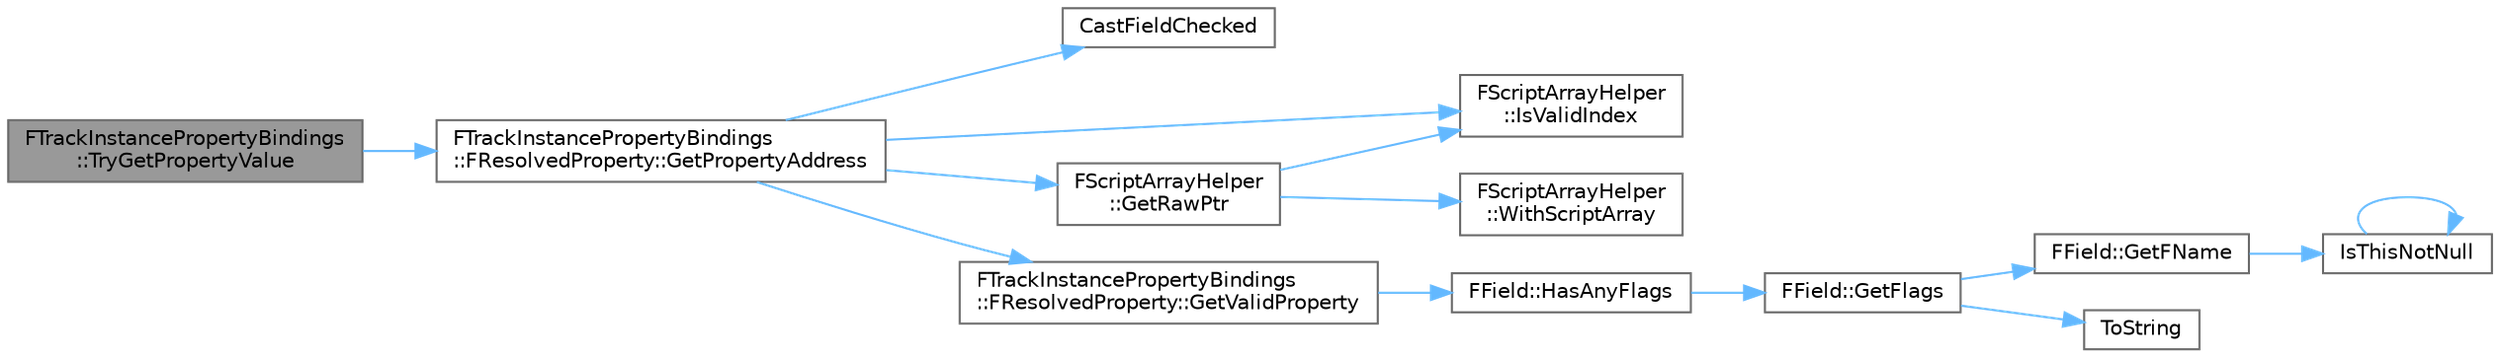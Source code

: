 digraph "FTrackInstancePropertyBindings::TryGetPropertyValue"
{
 // INTERACTIVE_SVG=YES
 // LATEX_PDF_SIZE
  bgcolor="transparent";
  edge [fontname=Helvetica,fontsize=10,labelfontname=Helvetica,labelfontsize=10];
  node [fontname=Helvetica,fontsize=10,shape=box,height=0.2,width=0.4];
  rankdir="LR";
  Node1 [id="Node000001",label="FTrackInstancePropertyBindings\l::TryGetPropertyValue",height=0.2,width=0.4,color="gray40", fillcolor="grey60", style="filled", fontcolor="black",tooltip=" "];
  Node1 -> Node2 [id="edge1_Node000001_Node000002",color="steelblue1",style="solid",tooltip=" "];
  Node2 [id="Node000002",label="FTrackInstancePropertyBindings\l::FResolvedProperty::GetPropertyAddress",height=0.2,width=0.4,color="grey40", fillcolor="white", style="filled",URL="$d6/d70/structFTrackInstancePropertyBindings_1_1FResolvedProperty.html#ab1f3e19f4ea228c63a823a58360c7ae9",tooltip=" "];
  Node2 -> Node3 [id="edge2_Node000002_Node000003",color="steelblue1",style="solid",tooltip=" "];
  Node3 [id="Node000003",label="CastFieldChecked",height=0.2,width=0.4,color="grey40", fillcolor="white", style="filled",URL="$d8/db3/Field_8h.html#a36e7233187078c17059f74feed8078b6",tooltip=" "];
  Node2 -> Node4 [id="edge3_Node000002_Node000004",color="steelblue1",style="solid",tooltip=" "];
  Node4 [id="Node000004",label="FScriptArrayHelper\l::GetRawPtr",height=0.2,width=0.4,color="grey40", fillcolor="white", style="filled",URL="$dc/d07/classFScriptArrayHelper.html#af2fee459722415f6a06393b32029e329",tooltip="Returns a uint8 pointer to an element in the array."];
  Node4 -> Node5 [id="edge4_Node000004_Node000005",color="steelblue1",style="solid",tooltip=" "];
  Node5 [id="Node000005",label="FScriptArrayHelper\l::IsValidIndex",height=0.2,width=0.4,color="grey40", fillcolor="white", style="filled",URL="$dc/d07/classFScriptArrayHelper.html#a56bf562cc3e4dd087de43bdd7d3c13d5",tooltip="Index range check."];
  Node4 -> Node6 [id="edge5_Node000004_Node000006",color="steelblue1",style="solid",tooltip=" "];
  Node6 [id="Node000006",label="FScriptArrayHelper\l::WithScriptArray",height=0.2,width=0.4,color="grey40", fillcolor="white", style="filled",URL="$dc/d07/classFScriptArrayHelper.html#a26bf8b2b29c65b66f8c552913b961209",tooltip=" "];
  Node2 -> Node7 [id="edge6_Node000002_Node000007",color="steelblue1",style="solid",tooltip=" "];
  Node7 [id="Node000007",label="FTrackInstancePropertyBindings\l::FResolvedProperty::GetValidProperty",height=0.2,width=0.4,color="grey40", fillcolor="white", style="filled",URL="$d6/d70/structFTrackInstancePropertyBindings_1_1FResolvedProperty.html#a2bdc3eec811cfac2f50e413cbd0e4c4a",tooltip=" "];
  Node7 -> Node8 [id="edge7_Node000007_Node000008",color="steelblue1",style="solid",tooltip=" "];
  Node8 [id="Node000008",label="FField::HasAnyFlags",height=0.2,width=0.4,color="grey40", fillcolor="white", style="filled",URL="$d5/d7d/classFField.html#a1dc1daf056e001837b8af2b1620f63d0",tooltip="Used to safely check whether any of the passed in flags are set."];
  Node8 -> Node9 [id="edge8_Node000008_Node000009",color="steelblue1",style="solid",tooltip=" "];
  Node9 [id="Node000009",label="FField::GetFlags",height=0.2,width=0.4,color="grey40", fillcolor="white", style="filled",URL="$d5/d7d/classFField.html#af902783732c7f008fa2b85cf768a2588",tooltip="Retrieve the object flags directly."];
  Node9 -> Node10 [id="edge9_Node000009_Node000010",color="steelblue1",style="solid",tooltip=" "];
  Node10 [id="Node000010",label="FField::GetFName",height=0.2,width=0.4,color="grey40", fillcolor="white", style="filled",URL="$d5/d7d/classFField.html#aac57c06bede8c52e6b9c3984d5049d75",tooltip=" "];
  Node10 -> Node11 [id="edge10_Node000010_Node000011",color="steelblue1",style="solid",tooltip=" "];
  Node11 [id="Node000011",label="IsThisNotNull",height=0.2,width=0.4,color="grey40", fillcolor="white", style="filled",URL="$d5/d8c/CoreGlobals_8h.html#a13cc197b158ea1247b843d1959c4d265",tooltip=" "];
  Node11 -> Node11 [id="edge11_Node000011_Node000011",color="steelblue1",style="solid",tooltip=" "];
  Node9 -> Node12 [id="edge12_Node000009_Node000012",color="steelblue1",style="solid",tooltip=" "];
  Node12 [id="Node000012",label="ToString",height=0.2,width=0.4,color="grey40", fillcolor="white", style="filled",URL="$d2/d8f/LogVerbosity_8h.html#abe3b25435b45e4cad83b33d44ab05d86",tooltip="Converts verbosity to a string."];
  Node2 -> Node5 [id="edge13_Node000002_Node000005",color="steelblue1",style="solid",tooltip=" "];
}
